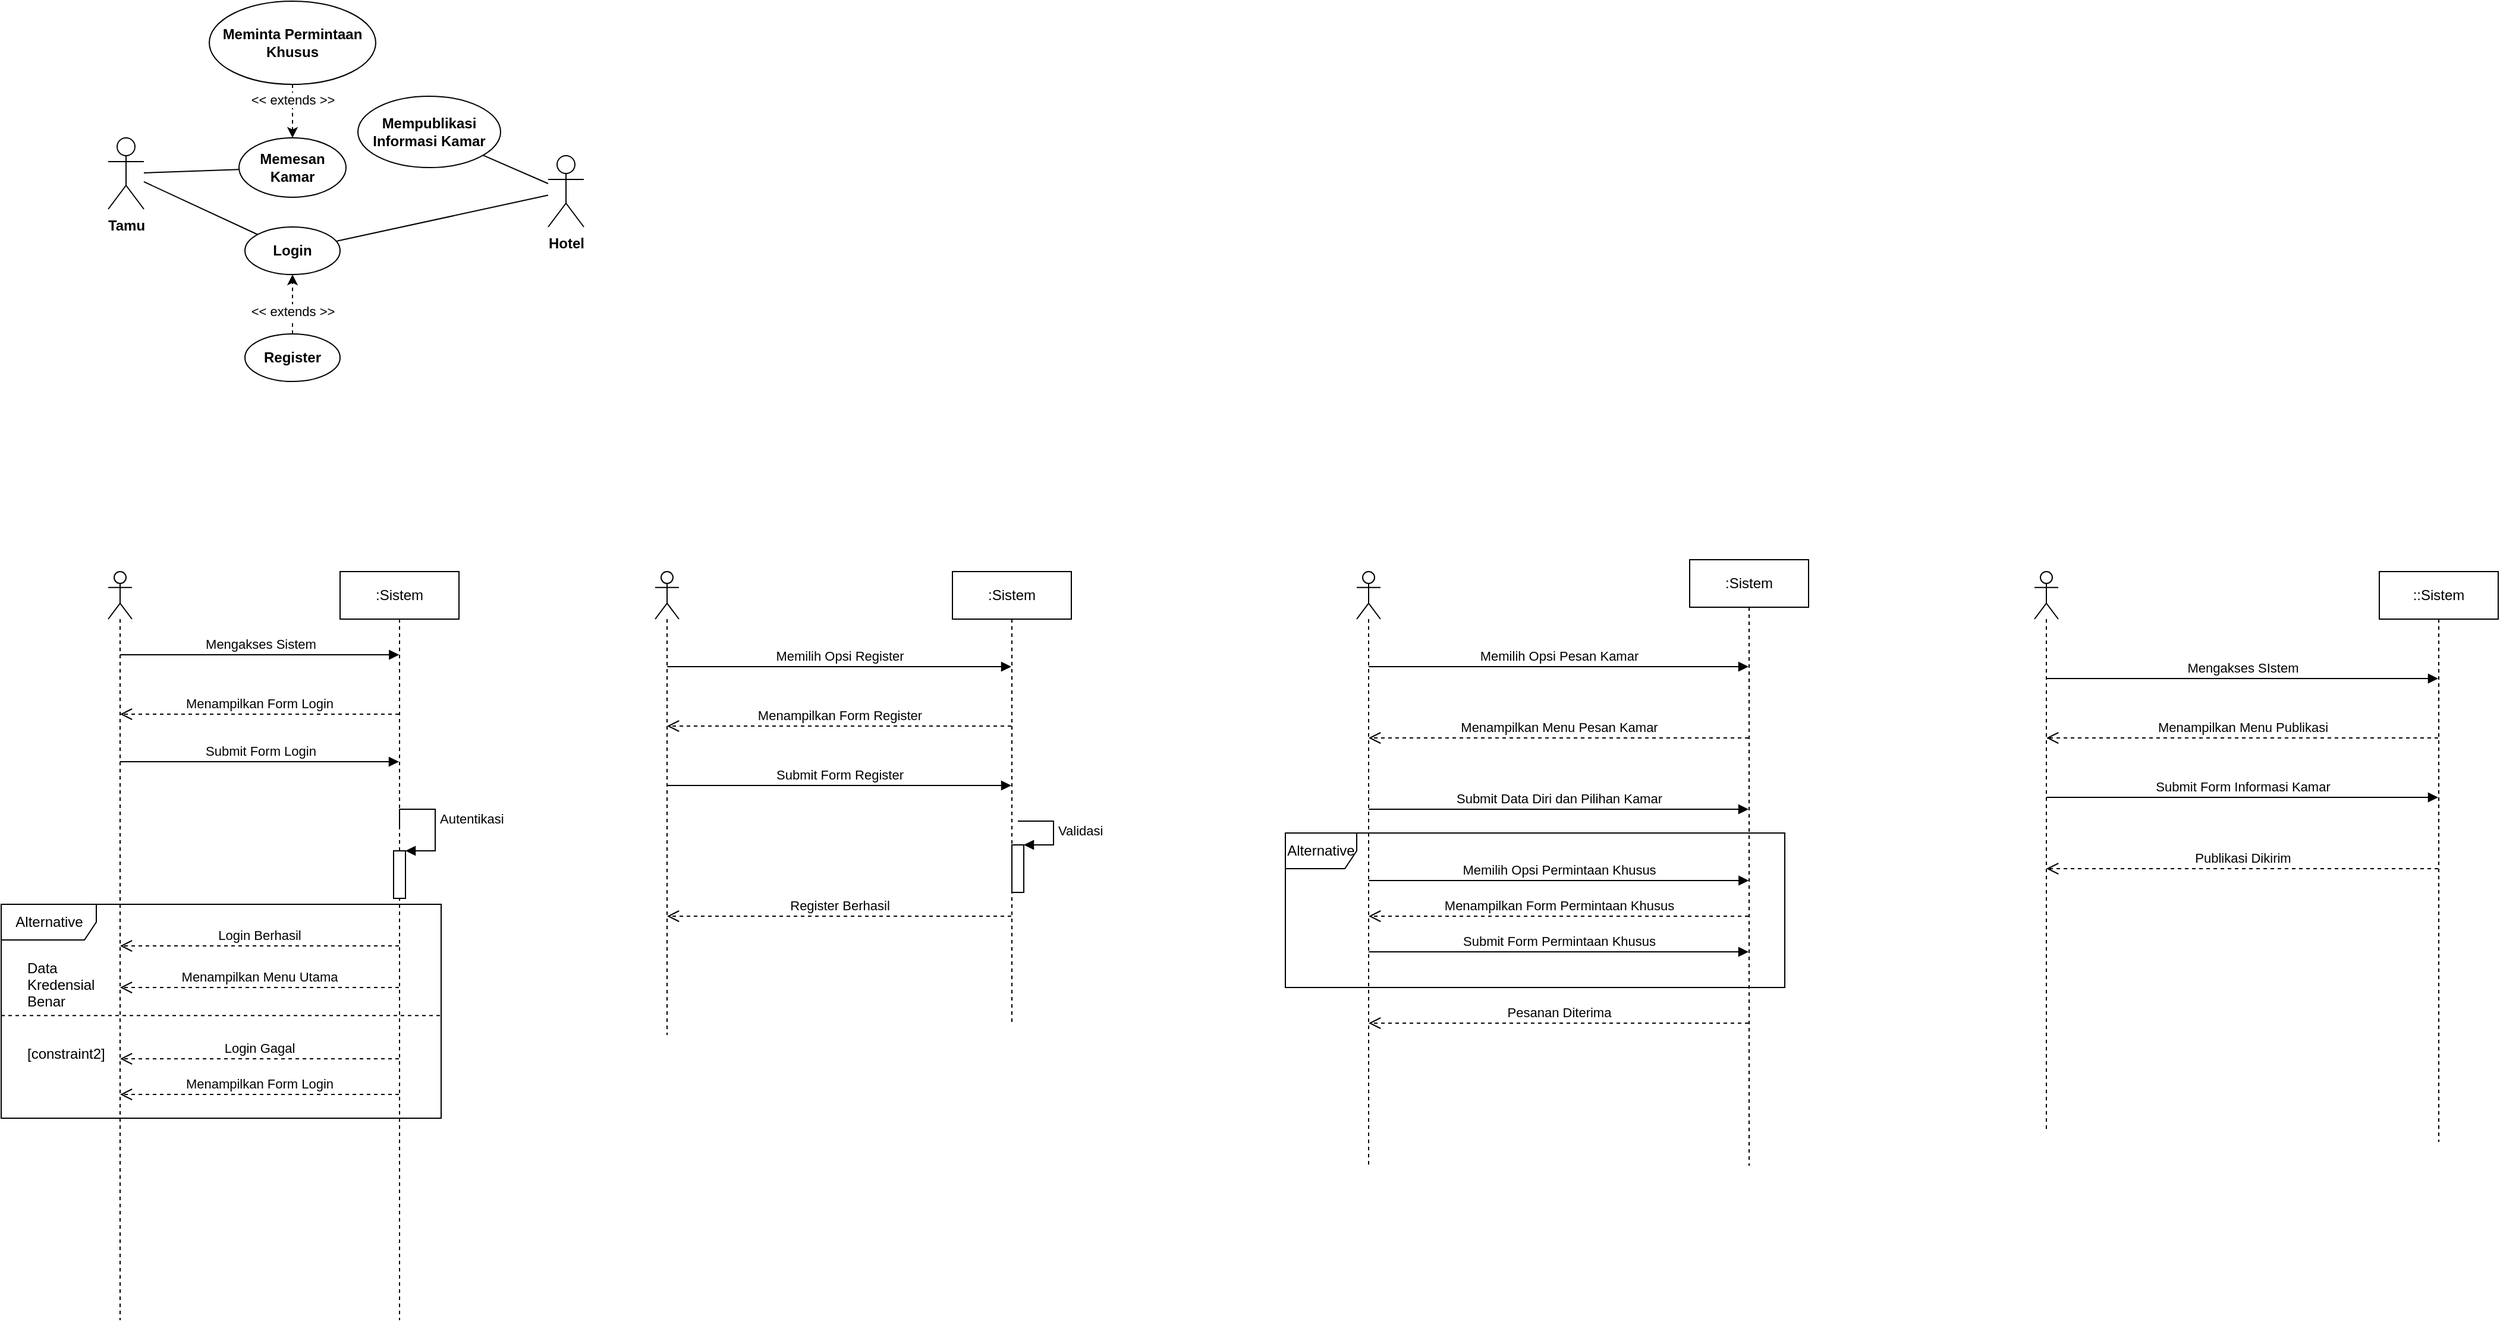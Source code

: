 <mxfile version="17.2.4" type="github">
  <diagram id="AlCFMFMvlPKh5fdOvYJY" name="Page-1">
    <mxGraphModel dx="1422" dy="760" grid="1" gridSize="10" guides="1" tooltips="1" connect="1" arrows="1" fold="1" page="1" pageScale="1" pageWidth="850" pageHeight="1100" math="0" shadow="0">
      <root>
        <mxCell id="0" />
        <mxCell id="1" parent="0" />
        <mxCell id="Qwr74N7xE_Lkuxg0-fRO-1" value="Tamu" style="shape=umlActor;verticalLabelPosition=bottom;verticalAlign=top;html=1;outlineConnect=0;fontStyle=1" parent="1" vertex="1">
          <mxGeometry x="230" y="255" width="30" height="60" as="geometry" />
        </mxCell>
        <mxCell id="Qwr74N7xE_Lkuxg0-fRO-2" value="Hotel" style="shape=umlActor;verticalLabelPosition=bottom;verticalAlign=top;html=1;outlineConnect=0;fontStyle=1" parent="1" vertex="1">
          <mxGeometry x="600" y="270" width="30" height="60" as="geometry" />
        </mxCell>
        <mxCell id="Qwr74N7xE_Lkuxg0-fRO-4" value="Login" style="ellipse;whiteSpace=wrap;html=1;fontStyle=1" parent="1" vertex="1">
          <mxGeometry x="345" y="330" width="80" height="40" as="geometry" />
        </mxCell>
        <mxCell id="Qwr74N7xE_Lkuxg0-fRO-7" value="Mempublikasi Informasi Kamar" style="ellipse;whiteSpace=wrap;html=1;fontStyle=1" parent="1" vertex="1">
          <mxGeometry x="440" y="220" width="120" height="60" as="geometry" />
        </mxCell>
        <mxCell id="Qwr74N7xE_Lkuxg0-fRO-10" value="" style="endArrow=classic;html=1;rounded=0;dashed=1;" parent="1" source="Qwr74N7xE_Lkuxg0-fRO-13" target="Qwr74N7xE_Lkuxg0-fRO-4" edge="1">
          <mxGeometry width="50" height="50" relative="1" as="geometry">
            <mxPoint x="400" y="350" as="sourcePoint" />
            <mxPoint x="450" y="400" as="targetPoint" />
          </mxGeometry>
        </mxCell>
        <mxCell id="Qwr74N7xE_Lkuxg0-fRO-11" value="&amp;lt;&amp;lt; extends &amp;gt;&amp;gt;" style="edgeLabel;html=1;align=center;verticalAlign=middle;resizable=0;points=[];" parent="Qwr74N7xE_Lkuxg0-fRO-10" vertex="1" connectable="0">
          <mxGeometry x="-0.454" relative="1" as="geometry">
            <mxPoint y="-6" as="offset" />
          </mxGeometry>
        </mxCell>
        <mxCell id="Qwr74N7xE_Lkuxg0-fRO-13" value="Register" style="ellipse;whiteSpace=wrap;html=1;fontStyle=1" parent="1" vertex="1">
          <mxGeometry x="345" y="420" width="80" height="40" as="geometry" />
        </mxCell>
        <mxCell id="Qwr74N7xE_Lkuxg0-fRO-15" value="" style="endArrow=none;html=1;rounded=0;endFill=0;" parent="1" source="Qwr74N7xE_Lkuxg0-fRO-1" target="Qwr74N7xE_Lkuxg0-fRO-4" edge="1">
          <mxGeometry width="50" height="50" relative="1" as="geometry">
            <mxPoint x="470" y="300" as="sourcePoint" />
            <mxPoint x="520" y="250" as="targetPoint" />
          </mxGeometry>
        </mxCell>
        <mxCell id="Qwr74N7xE_Lkuxg0-fRO-16" value="" style="endArrow=none;html=1;rounded=0;endFill=0;" parent="1" source="Qwr74N7xE_Lkuxg0-fRO-2" target="Qwr74N7xE_Lkuxg0-fRO-7" edge="1">
          <mxGeometry width="50" height="50" relative="1" as="geometry">
            <mxPoint x="290" y="290" as="sourcePoint" />
            <mxPoint x="370" y="290" as="targetPoint" />
          </mxGeometry>
        </mxCell>
        <mxCell id="Qwr74N7xE_Lkuxg0-fRO-17" value="" style="endArrow=none;html=1;rounded=0;endFill=0;" parent="1" source="Qwr74N7xE_Lkuxg0-fRO-2" target="Qwr74N7xE_Lkuxg0-fRO-4" edge="1">
          <mxGeometry width="50" height="50" relative="1" as="geometry">
            <mxPoint x="570" y="262.625" as="sourcePoint" />
            <mxPoint x="513.808" y="197.537" as="targetPoint" />
          </mxGeometry>
        </mxCell>
        <mxCell id="Qwr74N7xE_Lkuxg0-fRO-18" value="Memesan Kamar" style="ellipse;whiteSpace=wrap;html=1;fontStyle=1" parent="1" vertex="1">
          <mxGeometry x="340" y="255" width="90" height="50" as="geometry" />
        </mxCell>
        <mxCell id="Qwr74N7xE_Lkuxg0-fRO-19" value="" style="endArrow=none;html=1;rounded=0;endFill=0;" parent="1" source="Qwr74N7xE_Lkuxg0-fRO-1" target="Qwr74N7xE_Lkuxg0-fRO-18" edge="1">
          <mxGeometry width="50" height="50" relative="1" as="geometry">
            <mxPoint x="290" y="290" as="sourcePoint" />
            <mxPoint x="370" y="290" as="targetPoint" />
          </mxGeometry>
        </mxCell>
        <mxCell id="Qwr74N7xE_Lkuxg0-fRO-20" value="" style="endArrow=classic;html=1;rounded=0;dashed=1;" parent="1" source="Qwr74N7xE_Lkuxg0-fRO-22" target="Qwr74N7xE_Lkuxg0-fRO-18" edge="1">
          <mxGeometry width="50" height="50" relative="1" as="geometry">
            <mxPoint x="370" y="70" as="sourcePoint" />
            <mxPoint x="370" y="20" as="targetPoint" />
          </mxGeometry>
        </mxCell>
        <mxCell id="Qwr74N7xE_Lkuxg0-fRO-21" value="&amp;lt;&amp;lt; extends &amp;gt;&amp;gt;" style="edgeLabel;html=1;align=center;verticalAlign=middle;resizable=0;points=[];" parent="Qwr74N7xE_Lkuxg0-fRO-20" vertex="1" connectable="0">
          <mxGeometry x="-0.454" relative="1" as="geometry">
            <mxPoint as="offset" />
          </mxGeometry>
        </mxCell>
        <mxCell id="Qwr74N7xE_Lkuxg0-fRO-22" value="Meminta Permintaan Khusus" style="ellipse;whiteSpace=wrap;html=1;fontStyle=1" parent="1" vertex="1">
          <mxGeometry x="315" y="140" width="140" height="70" as="geometry" />
        </mxCell>
        <mxCell id="w_HtO38fSdfE2Lv-nTIq-2" value="" style="shape=umlLifeline;participant=umlActor;perimeter=lifelinePerimeter;whiteSpace=wrap;html=1;container=1;collapsible=0;recursiveResize=0;verticalAlign=top;spacingTop=36;outlineConnect=0;" vertex="1" parent="1">
          <mxGeometry x="230" y="620" width="20" height="630" as="geometry" />
        </mxCell>
        <mxCell id="w_HtO38fSdfE2Lv-nTIq-3" value=":Sistem" style="shape=umlLifeline;perimeter=lifelinePerimeter;whiteSpace=wrap;html=1;container=1;collapsible=0;recursiveResize=0;outlineConnect=0;" vertex="1" parent="1">
          <mxGeometry x="425" y="620" width="100" height="630" as="geometry" />
        </mxCell>
        <mxCell id="w_HtO38fSdfE2Lv-nTIq-14" value="" style="html=1;points=[];perimeter=orthogonalPerimeter;" vertex="1" parent="w_HtO38fSdfE2Lv-nTIq-3">
          <mxGeometry x="45" y="235" width="10" height="40" as="geometry" />
        </mxCell>
        <mxCell id="w_HtO38fSdfE2Lv-nTIq-15" value="Autentikasi" style="edgeStyle=orthogonalEdgeStyle;html=1;align=left;spacingLeft=2;endArrow=block;rounded=0;entryX=1;entryY=0;" edge="1" target="w_HtO38fSdfE2Lv-nTIq-14" parent="w_HtO38fSdfE2Lv-nTIq-3">
          <mxGeometry relative="1" as="geometry">
            <mxPoint x="50" y="215" as="sourcePoint" />
            <Array as="points">
              <mxPoint x="50" y="200" />
              <mxPoint x="80" y="200" />
              <mxPoint x="80" y="235" />
            </Array>
          </mxGeometry>
        </mxCell>
        <mxCell id="w_HtO38fSdfE2Lv-nTIq-11" value="Alternative" style="shape=umlFrame;tabWidth=110;tabHeight=30;tabPosition=left;html=1;boundedLbl=1;labelInHeader=1;width=80;height=30;" vertex="1" parent="w_HtO38fSdfE2Lv-nTIq-3">
          <mxGeometry x="-285" y="280" width="370" height="180" as="geometry" />
        </mxCell>
        <mxCell id="w_HtO38fSdfE2Lv-nTIq-12" value="Data&#xa;Kredensial &#xa;Benar" style="text" vertex="1" parent="w_HtO38fSdfE2Lv-nTIq-11">
          <mxGeometry width="60" height="20" relative="1" as="geometry">
            <mxPoint x="20" y="40" as="offset" />
          </mxGeometry>
        </mxCell>
        <mxCell id="w_HtO38fSdfE2Lv-nTIq-13" value="[constraint2]" style="line;strokeWidth=1;dashed=1;labelPosition=center;verticalLabelPosition=bottom;align=left;verticalAlign=top;spacingLeft=20;spacingTop=15;" vertex="1" parent="w_HtO38fSdfE2Lv-nTIq-11">
          <mxGeometry y="90" width="370" height="7.2" as="geometry" />
        </mxCell>
        <mxCell id="w_HtO38fSdfE2Lv-nTIq-5" value="Submit Form Login" style="html=1;verticalAlign=bottom;endArrow=block;rounded=0;" edge="1" parent="1" source="w_HtO38fSdfE2Lv-nTIq-2" target="w_HtO38fSdfE2Lv-nTIq-3">
          <mxGeometry width="80" relative="1" as="geometry">
            <mxPoint x="484.5" y="767" as="sourcePoint" />
            <mxPoint x="249.929" y="767" as="targetPoint" />
            <Array as="points">
              <mxPoint x="370" y="780" />
            </Array>
          </mxGeometry>
        </mxCell>
        <mxCell id="w_HtO38fSdfE2Lv-nTIq-18" value="Login Gagal" style="html=1;verticalAlign=bottom;endArrow=open;dashed=1;endSize=8;rounded=0;" edge="1" parent="1" source="w_HtO38fSdfE2Lv-nTIq-3" target="w_HtO38fSdfE2Lv-nTIq-2">
          <mxGeometry relative="1" as="geometry">
            <mxPoint x="480" y="930.0" as="sourcePoint" />
            <mxPoint x="249.81" y="930.0" as="targetPoint" />
            <Array as="points">
              <mxPoint x="350" y="1030" />
            </Array>
          </mxGeometry>
        </mxCell>
        <mxCell id="w_HtO38fSdfE2Lv-nTIq-20" value="Mengakses Sistem" style="html=1;verticalAlign=bottom;endArrow=block;rounded=0;" edge="1" parent="1">
          <mxGeometry width="80" relative="1" as="geometry">
            <mxPoint x="240.0" y="690" as="sourcePoint" />
            <mxPoint x="474.69" y="690" as="targetPoint" />
            <Array as="points">
              <mxPoint x="370.19" y="690" />
            </Array>
          </mxGeometry>
        </mxCell>
        <mxCell id="w_HtO38fSdfE2Lv-nTIq-23" value="Menampilkan Form Login" style="html=1;verticalAlign=bottom;endArrow=open;dashed=1;endSize=8;rounded=0;" edge="1" parent="1" source="w_HtO38fSdfE2Lv-nTIq-3" target="w_HtO38fSdfE2Lv-nTIq-2">
          <mxGeometry relative="1" as="geometry">
            <mxPoint x="320" y="720" as="sourcePoint" />
            <mxPoint x="240" y="720" as="targetPoint" />
            <Array as="points">
              <mxPoint x="360" y="740" />
            </Array>
          </mxGeometry>
        </mxCell>
        <mxCell id="w_HtO38fSdfE2Lv-nTIq-16" value="Login Berhasil" style="html=1;verticalAlign=bottom;endArrow=open;dashed=1;endSize=8;rounded=0;" edge="1" parent="1" source="w_HtO38fSdfE2Lv-nTIq-3" target="w_HtO38fSdfE2Lv-nTIq-2">
          <mxGeometry relative="1" as="geometry">
            <mxPoint x="470" y="920" as="sourcePoint" />
            <mxPoint x="390" y="920" as="targetPoint" />
          </mxGeometry>
        </mxCell>
        <mxCell id="w_HtO38fSdfE2Lv-nTIq-25" value="Menampilkan Form Login" style="html=1;verticalAlign=bottom;endArrow=open;dashed=1;endSize=8;rounded=0;" edge="1" parent="1" source="w_HtO38fSdfE2Lv-nTIq-3" target="w_HtO38fSdfE2Lv-nTIq-2">
          <mxGeometry relative="1" as="geometry">
            <mxPoint x="484.5" y="1040.0" as="sourcePoint" />
            <mxPoint x="249.81" y="1040.0" as="targetPoint" />
            <Array as="points">
              <mxPoint x="360" y="1060" />
            </Array>
          </mxGeometry>
        </mxCell>
        <mxCell id="w_HtO38fSdfE2Lv-nTIq-26" value="Menampilkan Menu Utama" style="html=1;verticalAlign=bottom;endArrow=open;dashed=1;endSize=8;rounded=0;" edge="1" parent="1" source="w_HtO38fSdfE2Lv-nTIq-3" target="w_HtO38fSdfE2Lv-nTIq-2">
          <mxGeometry relative="1" as="geometry">
            <mxPoint x="484.5" y="1070.0" as="sourcePoint" />
            <mxPoint x="249.81" y="1070.0" as="targetPoint" />
            <Array as="points">
              <mxPoint x="370" y="970" />
            </Array>
          </mxGeometry>
        </mxCell>
        <mxCell id="w_HtO38fSdfE2Lv-nTIq-27" value="" style="shape=umlLifeline;participant=umlActor;perimeter=lifelinePerimeter;whiteSpace=wrap;html=1;container=1;collapsible=0;recursiveResize=0;verticalAlign=top;spacingTop=36;outlineConnect=0;" vertex="1" parent="1">
          <mxGeometry x="690" y="620" width="20" height="390" as="geometry" />
        </mxCell>
        <mxCell id="w_HtO38fSdfE2Lv-nTIq-34" value=":Sistem" style="shape=umlLifeline;perimeter=lifelinePerimeter;whiteSpace=wrap;html=1;container=1;collapsible=0;recursiveResize=0;outlineConnect=0;" vertex="1" parent="1">
          <mxGeometry x="940" y="620" width="100" height="380" as="geometry" />
        </mxCell>
        <mxCell id="w_HtO38fSdfE2Lv-nTIq-39" value="" style="html=1;points=[];perimeter=orthogonalPerimeter;" vertex="1" parent="w_HtO38fSdfE2Lv-nTIq-34">
          <mxGeometry x="50" y="230" width="10" height="40" as="geometry" />
        </mxCell>
        <mxCell id="w_HtO38fSdfE2Lv-nTIq-40" value="Validasi" style="edgeStyle=orthogonalEdgeStyle;html=1;align=left;spacingLeft=2;endArrow=block;rounded=0;entryX=1;entryY=0;" edge="1" target="w_HtO38fSdfE2Lv-nTIq-39" parent="w_HtO38fSdfE2Lv-nTIq-34">
          <mxGeometry relative="1" as="geometry">
            <mxPoint x="55" y="210" as="sourcePoint" />
            <Array as="points">
              <mxPoint x="85" y="210" />
            </Array>
          </mxGeometry>
        </mxCell>
        <mxCell id="w_HtO38fSdfE2Lv-nTIq-36" value="Memilih Opsi Register" style="html=1;verticalAlign=bottom;endArrow=block;rounded=0;" edge="1" parent="1" source="w_HtO38fSdfE2Lv-nTIq-27" target="w_HtO38fSdfE2Lv-nTIq-34">
          <mxGeometry width="80" relative="1" as="geometry">
            <mxPoint x="700.0" y="700" as="sourcePoint" />
            <mxPoint x="934.69" y="700" as="targetPoint" />
            <Array as="points">
              <mxPoint x="830.19" y="700" />
            </Array>
          </mxGeometry>
        </mxCell>
        <mxCell id="w_HtO38fSdfE2Lv-nTIq-37" value="Menampilkan Form Register" style="html=1;verticalAlign=bottom;endArrow=open;dashed=1;endSize=8;rounded=0;" edge="1" parent="1" source="w_HtO38fSdfE2Lv-nTIq-34" target="w_HtO38fSdfE2Lv-nTIq-27">
          <mxGeometry relative="1" as="geometry">
            <mxPoint x="934.69" y="740" as="sourcePoint" />
            <mxPoint x="700.0" y="740" as="targetPoint" />
            <Array as="points">
              <mxPoint x="820" y="750" />
            </Array>
          </mxGeometry>
        </mxCell>
        <mxCell id="w_HtO38fSdfE2Lv-nTIq-38" value="Submit Form Register" style="html=1;verticalAlign=bottom;endArrow=block;rounded=0;" edge="1" parent="1" source="w_HtO38fSdfE2Lv-nTIq-27" target="w_HtO38fSdfE2Lv-nTIq-34">
          <mxGeometry width="80" relative="1" as="geometry">
            <mxPoint x="700.0" y="780" as="sourcePoint" />
            <mxPoint x="934.69" y="780" as="targetPoint" />
            <Array as="points">
              <mxPoint x="830" y="800" />
            </Array>
          </mxGeometry>
        </mxCell>
        <mxCell id="w_HtO38fSdfE2Lv-nTIq-41" value="Register Berhasil" style="html=1;verticalAlign=bottom;endArrow=open;dashed=1;endSize=8;rounded=0;" edge="1" parent="1" source="w_HtO38fSdfE2Lv-nTIq-34" target="w_HtO38fSdfE2Lv-nTIq-27">
          <mxGeometry relative="1" as="geometry">
            <mxPoint x="999.5" y="760" as="sourcePoint" />
            <mxPoint x="709.81" y="760" as="targetPoint" />
            <Array as="points">
              <mxPoint x="830" y="910" />
            </Array>
          </mxGeometry>
        </mxCell>
        <mxCell id="w_HtO38fSdfE2Lv-nTIq-51" value="" style="shape=umlLifeline;participant=umlActor;perimeter=lifelinePerimeter;whiteSpace=wrap;html=1;container=1;collapsible=0;recursiveResize=0;verticalAlign=top;spacingTop=36;outlineConnect=0;" vertex="1" parent="1">
          <mxGeometry x="1280" y="620" width="20" height="500" as="geometry" />
        </mxCell>
        <mxCell id="w_HtO38fSdfE2Lv-nTIq-55" value=":Sistem" style="shape=umlLifeline;perimeter=lifelinePerimeter;whiteSpace=wrap;html=1;container=1;collapsible=0;recursiveResize=0;outlineConnect=0;" vertex="1" parent="1">
          <mxGeometry x="1560" y="610" width="100" height="510" as="geometry" />
        </mxCell>
        <mxCell id="w_HtO38fSdfE2Lv-nTIq-56" value="Memilih Opsi Pesan Kamar" style="html=1;verticalAlign=bottom;endArrow=block;rounded=0;" edge="1" parent="1" source="w_HtO38fSdfE2Lv-nTIq-51" target="w_HtO38fSdfE2Lv-nTIq-55">
          <mxGeometry width="80" relative="1" as="geometry">
            <mxPoint x="1300" y="820" as="sourcePoint" />
            <mxPoint x="1380" y="820" as="targetPoint" />
            <Array as="points">
              <mxPoint x="1450" y="700" />
            </Array>
          </mxGeometry>
        </mxCell>
        <mxCell id="w_HtO38fSdfE2Lv-nTIq-57" value="Menampilkan Menu Pesan Kamar" style="html=1;verticalAlign=bottom;endArrow=open;dashed=1;endSize=8;rounded=0;" edge="1" parent="1" source="w_HtO38fSdfE2Lv-nTIq-55" target="w_HtO38fSdfE2Lv-nTIq-51">
          <mxGeometry relative="1" as="geometry">
            <mxPoint x="1380" y="820" as="sourcePoint" />
            <mxPoint x="1300" y="820" as="targetPoint" />
            <Array as="points">
              <mxPoint x="1460" y="760" />
            </Array>
          </mxGeometry>
        </mxCell>
        <mxCell id="w_HtO38fSdfE2Lv-nTIq-58" value="Submit Data Diri dan Pilihan Kamar" style="html=1;verticalAlign=bottom;endArrow=block;rounded=0;" edge="1" parent="1" source="w_HtO38fSdfE2Lv-nTIq-51" target="w_HtO38fSdfE2Lv-nTIq-55">
          <mxGeometry width="80" relative="1" as="geometry">
            <mxPoint x="1390" y="820" as="sourcePoint" />
            <mxPoint x="1470" y="820" as="targetPoint" />
            <Array as="points">
              <mxPoint x="1450" y="820" />
            </Array>
          </mxGeometry>
        </mxCell>
        <mxCell id="w_HtO38fSdfE2Lv-nTIq-60" value="Pesanan Diterima" style="html=1;verticalAlign=bottom;endArrow=open;dashed=1;endSize=8;rounded=0;" edge="1" parent="1" source="w_HtO38fSdfE2Lv-nTIq-55" target="w_HtO38fSdfE2Lv-nTIq-51">
          <mxGeometry relative="1" as="geometry">
            <mxPoint x="1609.5" y="860" as="sourcePoint" />
            <mxPoint x="1289.81" y="860" as="targetPoint" />
            <Array as="points">
              <mxPoint x="1440" y="1000" />
            </Array>
          </mxGeometry>
        </mxCell>
        <mxCell id="w_HtO38fSdfE2Lv-nTIq-64" value="Alternative" style="shape=umlFrame;whiteSpace=wrap;html=1;" vertex="1" parent="1">
          <mxGeometry x="1220" y="840" width="420" height="130" as="geometry" />
        </mxCell>
        <mxCell id="w_HtO38fSdfE2Lv-nTIq-65" value="Memilih Opsi Permintaan Khusus" style="html=1;verticalAlign=bottom;endArrow=block;rounded=0;" edge="1" parent="1">
          <mxGeometry width="80" relative="1" as="geometry">
            <mxPoint x="1290.0" y="880" as="sourcePoint" />
            <mxPoint x="1609.69" y="880" as="targetPoint" />
            <Array as="points">
              <mxPoint x="1450.19" y="880" />
            </Array>
          </mxGeometry>
        </mxCell>
        <mxCell id="w_HtO38fSdfE2Lv-nTIq-66" value="Menampilkan Form Permintaan Khusus" style="html=1;verticalAlign=bottom;endArrow=open;dashed=1;endSize=8;rounded=0;" edge="1" parent="1" source="w_HtO38fSdfE2Lv-nTIq-55" target="w_HtO38fSdfE2Lv-nTIq-51">
          <mxGeometry relative="1" as="geometry">
            <mxPoint x="1619.5" y="770" as="sourcePoint" />
            <mxPoint x="1299.81" y="770" as="targetPoint" />
            <Array as="points">
              <mxPoint x="1470" y="910" />
            </Array>
          </mxGeometry>
        </mxCell>
        <mxCell id="w_HtO38fSdfE2Lv-nTIq-67" value="Submit Form Permintaan Khusus" style="html=1;verticalAlign=bottom;endArrow=block;rounded=0;" edge="1" parent="1" source="w_HtO38fSdfE2Lv-nTIq-51" target="w_HtO38fSdfE2Lv-nTIq-55">
          <mxGeometry width="80" relative="1" as="geometry">
            <mxPoint x="1299.81" y="830" as="sourcePoint" />
            <mxPoint x="1619.5" y="830" as="targetPoint" />
            <Array as="points">
              <mxPoint x="1460" y="940" />
            </Array>
          </mxGeometry>
        </mxCell>
        <mxCell id="w_HtO38fSdfE2Lv-nTIq-68" value="" style="shape=umlLifeline;participant=umlActor;perimeter=lifelinePerimeter;whiteSpace=wrap;html=1;container=1;collapsible=0;recursiveResize=0;verticalAlign=top;spacingTop=36;outlineConnect=0;" vertex="1" parent="1">
          <mxGeometry x="1850" y="620" width="20" height="470" as="geometry" />
        </mxCell>
        <mxCell id="w_HtO38fSdfE2Lv-nTIq-69" value="::Sistem" style="shape=umlLifeline;perimeter=lifelinePerimeter;whiteSpace=wrap;html=1;container=1;collapsible=0;recursiveResize=0;outlineConnect=0;" vertex="1" parent="1">
          <mxGeometry x="2140" y="620" width="100" height="480" as="geometry" />
        </mxCell>
        <mxCell id="w_HtO38fSdfE2Lv-nTIq-70" value="Mengakses SIstem" style="html=1;verticalAlign=bottom;endArrow=block;rounded=0;" edge="1" parent="1" source="w_HtO38fSdfE2Lv-nTIq-68" target="w_HtO38fSdfE2Lv-nTIq-69">
          <mxGeometry width="80" relative="1" as="geometry">
            <mxPoint x="1860" y="880" as="sourcePoint" />
            <mxPoint x="1940" y="880" as="targetPoint" />
            <Array as="points">
              <mxPoint x="2010" y="710" />
            </Array>
          </mxGeometry>
        </mxCell>
        <mxCell id="w_HtO38fSdfE2Lv-nTIq-72" value="Menampilkan Menu Publikasi" style="html=1;verticalAlign=bottom;endArrow=open;dashed=1;endSize=8;rounded=0;" edge="1" parent="1" source="w_HtO38fSdfE2Lv-nTIq-69" target="w_HtO38fSdfE2Lv-nTIq-68">
          <mxGeometry relative="1" as="geometry">
            <mxPoint x="2180" y="760" as="sourcePoint" />
            <mxPoint x="1860" y="760" as="targetPoint" />
            <Array as="points">
              <mxPoint x="2030.5" y="760" />
            </Array>
          </mxGeometry>
        </mxCell>
        <mxCell id="w_HtO38fSdfE2Lv-nTIq-73" value="Submit Form Informasi Kamar" style="html=1;verticalAlign=bottom;endArrow=block;rounded=0;" edge="1" parent="1" source="w_HtO38fSdfE2Lv-nTIq-68" target="w_HtO38fSdfE2Lv-nTIq-69">
          <mxGeometry width="80" relative="1" as="geometry">
            <mxPoint x="1869.5" y="720" as="sourcePoint" />
            <mxPoint x="2199.5" y="720" as="targetPoint" />
            <Array as="points">
              <mxPoint x="2020" y="810" />
            </Array>
          </mxGeometry>
        </mxCell>
        <mxCell id="w_HtO38fSdfE2Lv-nTIq-74" value="Publikasi Dikirim" style="html=1;verticalAlign=bottom;endArrow=open;dashed=1;endSize=8;rounded=0;" edge="1" parent="1" source="w_HtO38fSdfE2Lv-nTIq-69" target="w_HtO38fSdfE2Lv-nTIq-68">
          <mxGeometry relative="1" as="geometry">
            <mxPoint x="2199.5" y="770" as="sourcePoint" />
            <mxPoint x="1869.5" y="770" as="targetPoint" />
            <Array as="points">
              <mxPoint x="2030" y="870" />
            </Array>
          </mxGeometry>
        </mxCell>
      </root>
    </mxGraphModel>
  </diagram>
</mxfile>
